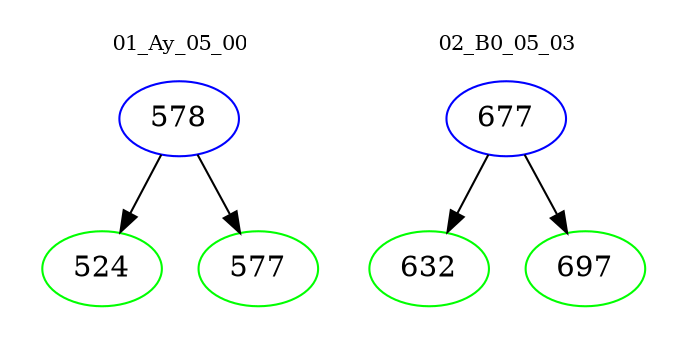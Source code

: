 digraph{
subgraph cluster_0 {
color = white
label = "01_Ay_05_00";
fontsize=10;
T0_578 [label="578", color="blue"]
T0_578 -> T0_524 [color="black"]
T0_524 [label="524", color="green"]
T0_578 -> T0_577 [color="black"]
T0_577 [label="577", color="green"]
}
subgraph cluster_1 {
color = white
label = "02_B0_05_03";
fontsize=10;
T1_677 [label="677", color="blue"]
T1_677 -> T1_632 [color="black"]
T1_632 [label="632", color="green"]
T1_677 -> T1_697 [color="black"]
T1_697 [label="697", color="green"]
}
}
